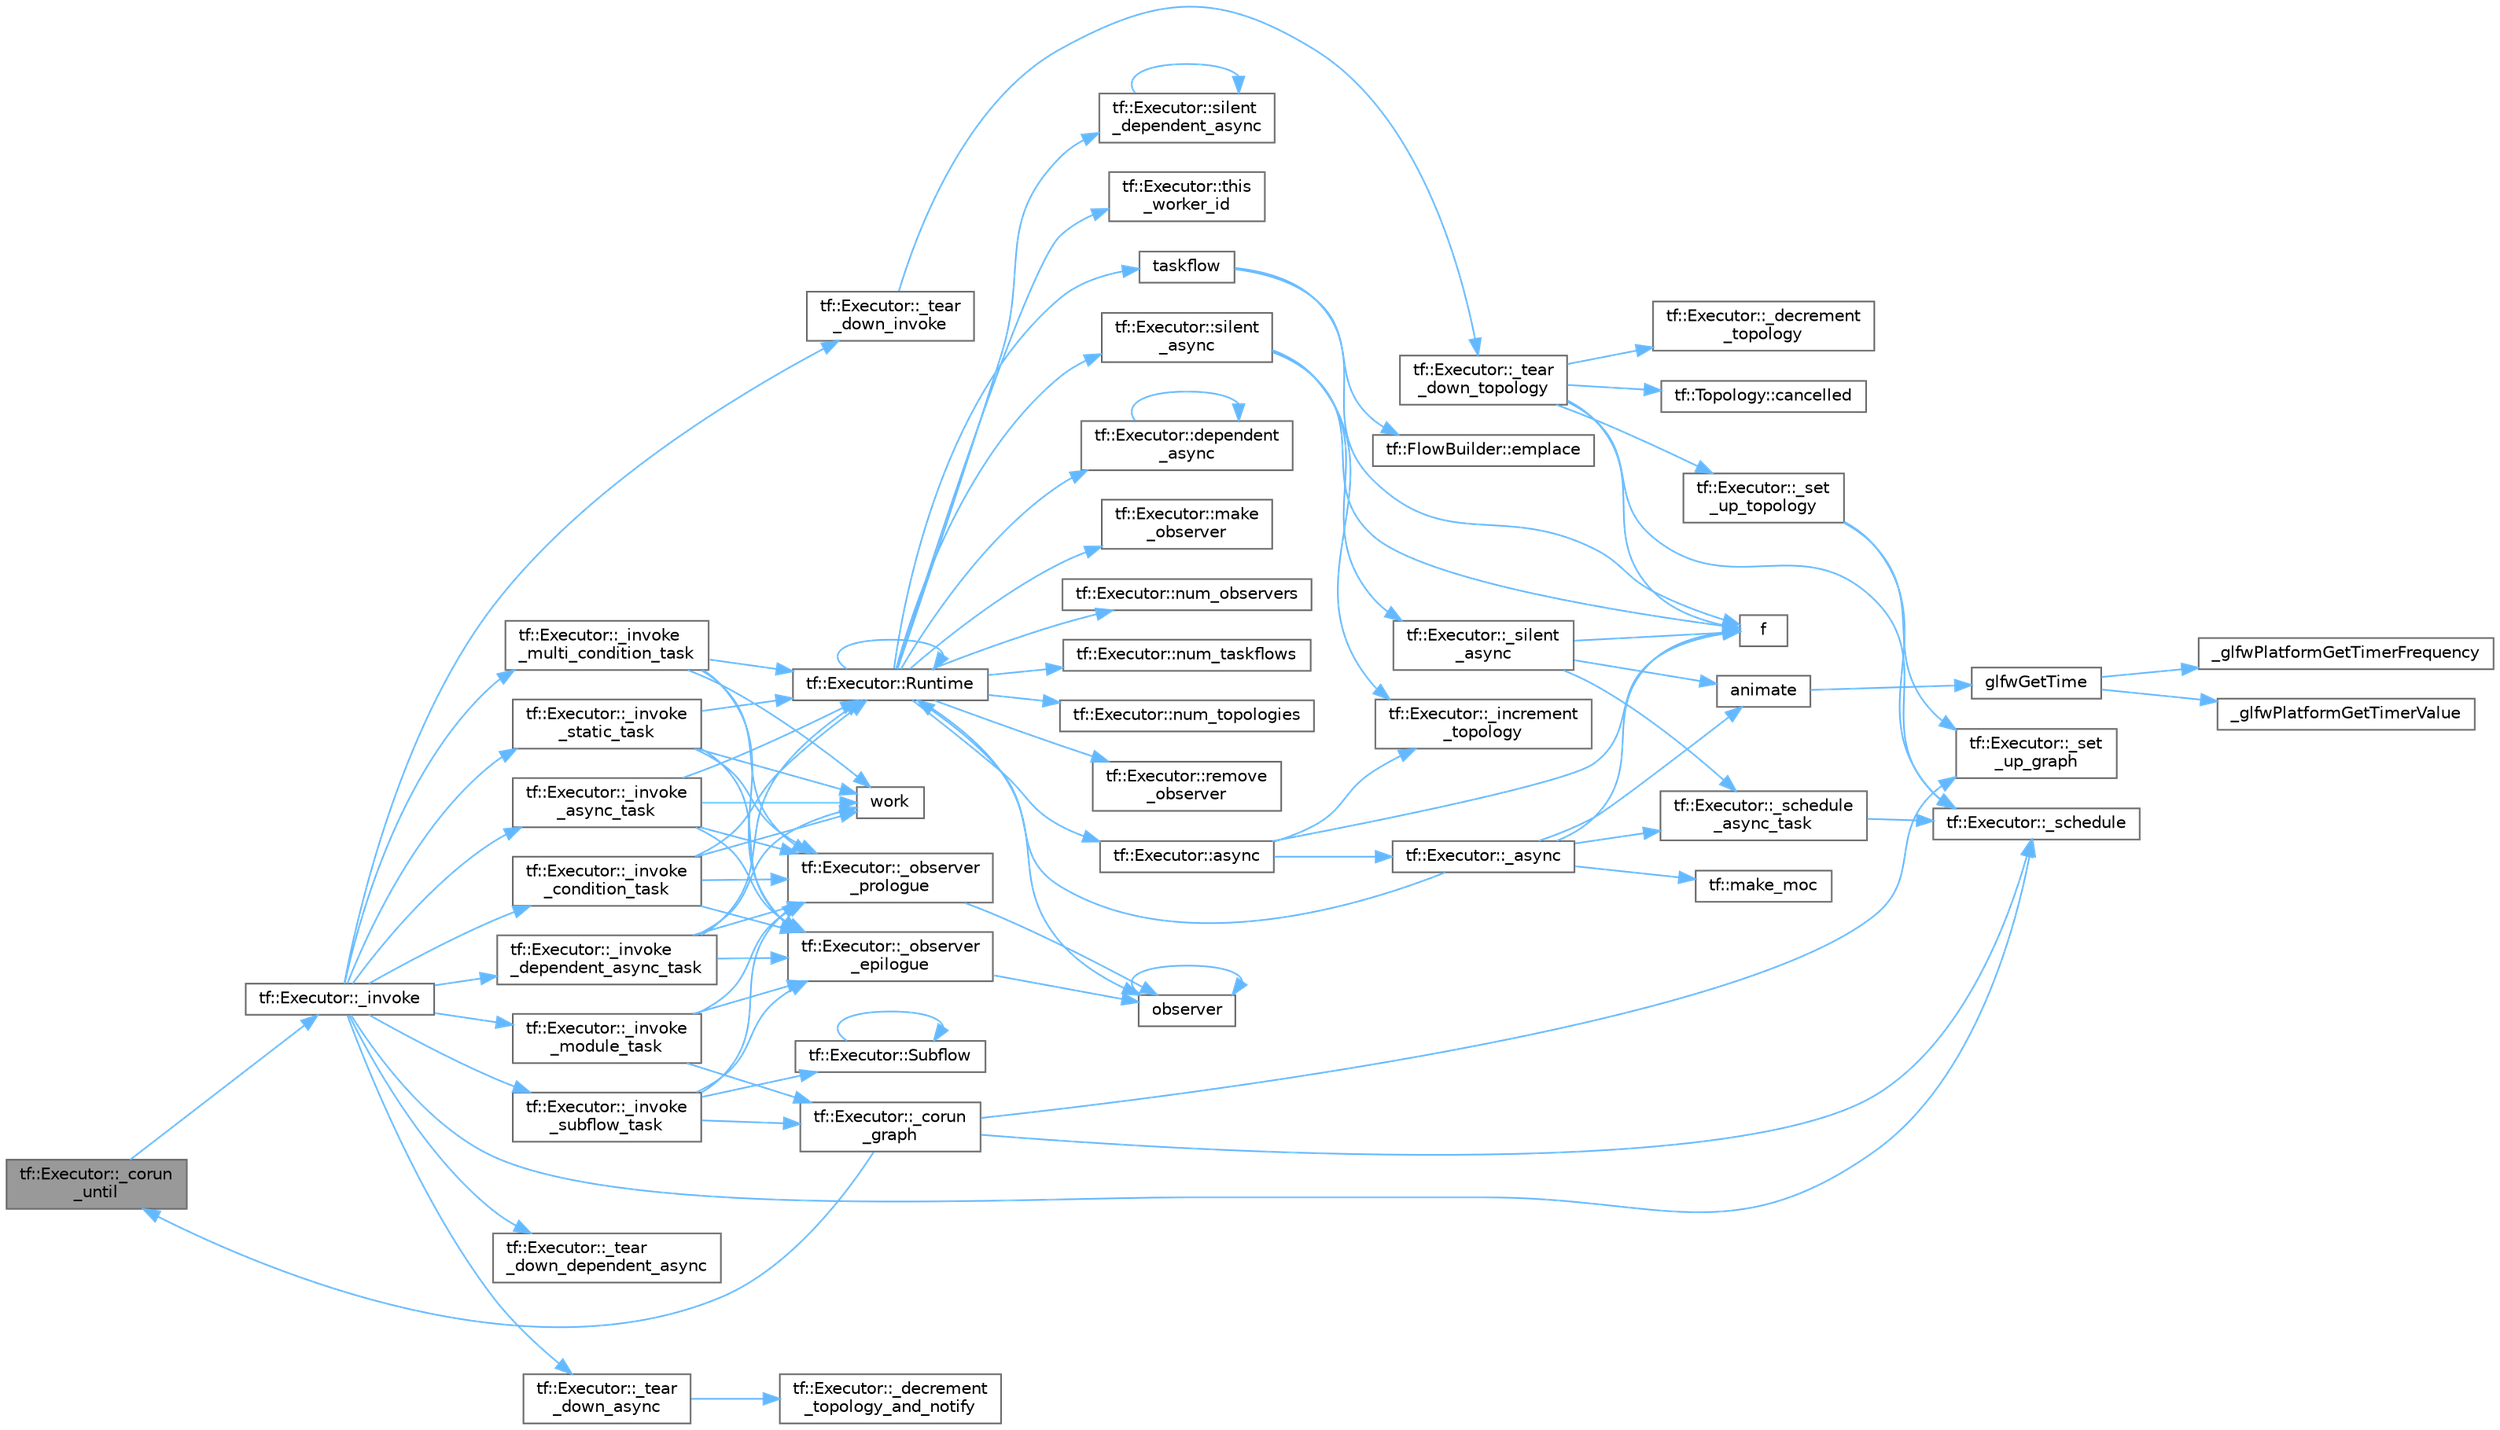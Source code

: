 digraph "tf::Executor::_corun_until"
{
 // LATEX_PDF_SIZE
  bgcolor="transparent";
  edge [fontname=Helvetica,fontsize=10,labelfontname=Helvetica,labelfontsize=10];
  node [fontname=Helvetica,fontsize=10,shape=box,height=0.2,width=0.4];
  rankdir="LR";
  Node1 [id="Node000001",label="tf::Executor::_corun\l_until",height=0.2,width=0.4,color="gray40", fillcolor="grey60", style="filled", fontcolor="black",tooltip=" "];
  Node1 -> Node2 [id="edge1_Node000001_Node000002",color="steelblue1",style="solid",tooltip=" "];
  Node2 [id="Node000002",label="tf::Executor::_invoke",height=0.2,width=0.4,color="grey40", fillcolor="white", style="filled",URL="$classtf_1_1_executor.html#ad16165142908aca9444ea88e65040219",tooltip=" "];
  Node2 -> Node3 [id="edge2_Node000002_Node000003",color="steelblue1",style="solid",tooltip=" "];
  Node3 [id="Node000003",label="tf::Executor::_invoke\l_async_task",height=0.2,width=0.4,color="grey40", fillcolor="white", style="filled",URL="$classtf_1_1_executor.html#a1d1b9bf8ed24dffff65d860ef1627ef3",tooltip=" "];
  Node3 -> Node4 [id="edge3_Node000003_Node000004",color="steelblue1",style="solid",tooltip=" "];
  Node4 [id="Node000004",label="tf::Executor::_observer\l_epilogue",height=0.2,width=0.4,color="grey40", fillcolor="white", style="filled",URL="$classtf_1_1_executor.html#a9cd8c1a72af4477bc0f9575b68ffb16a",tooltip=" "];
  Node4 -> Node5 [id="edge4_Node000004_Node000005",color="steelblue1",style="solid",tooltip=" "];
  Node5 [id="Node000005",label="observer",height=0.2,width=0.4,color="grey40", fillcolor="white", style="filled",URL="$test__basics_8cpp.html#ae362ef40752341c76d5edd1d99e46918",tooltip=" "];
  Node5 -> Node5 [id="edge5_Node000005_Node000005",color="steelblue1",style="solid",tooltip=" "];
  Node3 -> Node6 [id="edge6_Node000003_Node000006",color="steelblue1",style="solid",tooltip=" "];
  Node6 [id="Node000006",label="tf::Executor::_observer\l_prologue",height=0.2,width=0.4,color="grey40", fillcolor="white", style="filled",URL="$classtf_1_1_executor.html#ae023614977a19def9e04cf7212eab65b",tooltip=" "];
  Node6 -> Node5 [id="edge7_Node000006_Node000005",color="steelblue1",style="solid",tooltip=" "];
  Node3 -> Node7 [id="edge8_Node000003_Node000007",color="steelblue1",style="solid",tooltip=" "];
  Node7 [id="Node000007",label="tf::Executor::Runtime",height=0.2,width=0.4,color="grey40", fillcolor="white", style="filled",URL="$classtf_1_1_executor.html#a5b17fd70021887be0e396dd96f9dd5e3",tooltip=" "];
  Node7 -> Node8 [id="edge9_Node000007_Node000008",color="steelblue1",style="solid",tooltip=" "];
  Node8 [id="Node000008",label="tf::Executor::async",height=0.2,width=0.4,color="grey40", fillcolor="white", style="filled",URL="$classtf_1_1_executor.html#af960048056f7c6b5bc71f4f526f05df7",tooltip="creates a parameterized asynchronous task to run the given function"];
  Node8 -> Node9 [id="edge10_Node000008_Node000009",color="steelblue1",style="solid",tooltip=" "];
  Node9 [id="Node000009",label="tf::Executor::_async",height=0.2,width=0.4,color="grey40", fillcolor="white", style="filled",URL="$classtf_1_1_executor.html#ac568bd686aba3bedabe63b42c43d94a8",tooltip=" "];
  Node9 -> Node10 [id="edge11_Node000009_Node000010",color="steelblue1",style="solid",tooltip=" "];
  Node10 [id="Node000010",label="tf::Executor::_schedule\l_async_task",height=0.2,width=0.4,color="grey40", fillcolor="white", style="filled",URL="$classtf_1_1_executor.html#af5acda8c6e9a1564c9d665336ea091d0",tooltip=" "];
  Node10 -> Node11 [id="edge12_Node000010_Node000011",color="steelblue1",style="solid",tooltip=" "];
  Node11 [id="Node000011",label="tf::Executor::_schedule",height=0.2,width=0.4,color="grey40", fillcolor="white", style="filled",URL="$classtf_1_1_executor.html#ab8d98f12a62d10ad6cf1a4011a4d0034",tooltip=" "];
  Node9 -> Node12 [id="edge13_Node000009_Node000012",color="steelblue1",style="solid",tooltip=" "];
  Node12 [id="Node000012",label="animate",height=0.2,width=0.4,color="grey40", fillcolor="white", style="filled",URL="$gears_8c.html#af7a75874690301f56bcd3fa511ba39a8",tooltip=" "];
  Node12 -> Node13 [id="edge14_Node000012_Node000013",color="steelblue1",style="solid",tooltip=" "];
  Node13 [id="Node000013",label="glfwGetTime",height=0.2,width=0.4,color="grey40", fillcolor="white", style="filled",URL="$group__input.html#ga03d4a1039b8662c71eeb40beea8cb622",tooltip="Returns the GLFW time."];
  Node13 -> Node14 [id="edge15_Node000013_Node000014",color="steelblue1",style="solid",tooltip=" "];
  Node14 [id="Node000014",label="_glfwPlatformGetTimerFrequency",height=0.2,width=0.4,color="grey40", fillcolor="white", style="filled",URL="$posix__time_8c.html#ab3fe69b1eec5554114fe774623a15137",tooltip=" "];
  Node13 -> Node15 [id="edge16_Node000013_Node000015",color="steelblue1",style="solid",tooltip=" "];
  Node15 [id="Node000015",label="_glfwPlatformGetTimerValue",height=0.2,width=0.4,color="grey40", fillcolor="white", style="filled",URL="$posix__time_8c.html#a5ee7e09b380d3afdd3c2738b726a2a6e",tooltip=" "];
  Node9 -> Node16 [id="edge17_Node000009_Node000016",color="steelblue1",style="solid",tooltip=" "];
  Node16 [id="Node000016",label="f",height=0.2,width=0.4,color="grey40", fillcolor="white", style="filled",URL="$cxx11__tensor__map_8cpp.html#a7f507fea02198f6cb81c86640c7b1a4e",tooltip=" "];
  Node9 -> Node17 [id="edge18_Node000009_Node000017",color="steelblue1",style="solid",tooltip=" "];
  Node17 [id="Node000017",label="tf::make_moc",height=0.2,width=0.4,color="grey40", fillcolor="white", style="filled",URL="$namespacetf.html#a7ddc987133ce85bd85c883b9e113c71b",tooltip=" "];
  Node9 -> Node7 [id="edge19_Node000009_Node000007",color="steelblue1",style="solid",tooltip=" "];
  Node8 -> Node18 [id="edge20_Node000008_Node000018",color="steelblue1",style="solid",tooltip=" "];
  Node18 [id="Node000018",label="tf::Executor::_increment\l_topology",height=0.2,width=0.4,color="grey40", fillcolor="white", style="filled",URL="$classtf_1_1_executor.html#ab85dc42b3e9b18e4b975bd5e9a8c5e72",tooltip=" "];
  Node8 -> Node16 [id="edge21_Node000008_Node000016",color="steelblue1",style="solid",tooltip=" "];
  Node7 -> Node19 [id="edge22_Node000007_Node000019",color="steelblue1",style="solid",tooltip=" "];
  Node19 [id="Node000019",label="tf::Executor::dependent\l_async",height=0.2,width=0.4,color="grey40", fillcolor="white", style="filled",URL="$classtf_1_1_executor.html#aee02b63d3a91ad5ca5a1c0e71f3e128f",tooltip="runs the given function asynchronously when the given dependents finish"];
  Node19 -> Node19 [id="edge23_Node000019_Node000019",color="steelblue1",style="solid",tooltip=" "];
  Node7 -> Node20 [id="edge24_Node000007_Node000020",color="steelblue1",style="solid",tooltip=" "];
  Node20 [id="Node000020",label="tf::Executor::make\l_observer",height=0.2,width=0.4,color="grey40", fillcolor="white", style="filled",URL="$classtf_1_1_executor.html#aff77def96ae740d648dd84e571237c83",tooltip="constructs an observer to inspect the activities of worker threads"];
  Node7 -> Node21 [id="edge25_Node000007_Node000021",color="steelblue1",style="solid",tooltip=" "];
  Node21 [id="Node000021",label="tf::Executor::num_observers",height=0.2,width=0.4,color="grey40", fillcolor="white", style="filled",URL="$classtf_1_1_executor.html#affec621aae59d73fc188ef454008fda2",tooltip="queries the number of observers"];
  Node7 -> Node22 [id="edge26_Node000007_Node000022",color="steelblue1",style="solid",tooltip=" "];
  Node22 [id="Node000022",label="tf::Executor::num_taskflows",height=0.2,width=0.4,color="grey40", fillcolor="white", style="filled",URL="$classtf_1_1_executor.html#a5fb438dc0f7b9e1ae2fe3f240c82f174",tooltip="queries the number of running taskflows with moved ownership"];
  Node7 -> Node23 [id="edge27_Node000007_Node000023",color="steelblue1",style="solid",tooltip=" "];
  Node23 [id="Node000023",label="tf::Executor::num_topologies",height=0.2,width=0.4,color="grey40", fillcolor="white", style="filled",URL="$classtf_1_1_executor.html#a6d6c28ed58211e4c27a99571e5bf0b6c",tooltip="queries the number of running topologies at the time of this call"];
  Node7 -> Node5 [id="edge28_Node000007_Node000005",color="steelblue1",style="solid",tooltip=" "];
  Node7 -> Node24 [id="edge29_Node000007_Node000024",color="steelblue1",style="solid",tooltip=" "];
  Node24 [id="Node000024",label="tf::Executor::remove\l_observer",height=0.2,width=0.4,color="grey40", fillcolor="white", style="filled",URL="$classtf_1_1_executor.html#a31081f492c376f7b798de0e430534531",tooltip="removes an observer from the executor"];
  Node7 -> Node7 [id="edge30_Node000007_Node000007",color="steelblue1",style="solid",tooltip=" "];
  Node7 -> Node25 [id="edge31_Node000007_Node000025",color="steelblue1",style="solid",tooltip=" "];
  Node25 [id="Node000025",label="tf::Executor::silent\l_async",height=0.2,width=0.4,color="grey40", fillcolor="white", style="filled",URL="$classtf_1_1_executor.html#a0461cb2c459c9f9473c72af06af9c701",tooltip="similar to tf::Executor::async but does not return a future object"];
  Node25 -> Node18 [id="edge32_Node000025_Node000018",color="steelblue1",style="solid",tooltip=" "];
  Node25 -> Node26 [id="edge33_Node000025_Node000026",color="steelblue1",style="solid",tooltip=" "];
  Node26 [id="Node000026",label="tf::Executor::_silent\l_async",height=0.2,width=0.4,color="grey40", fillcolor="white", style="filled",URL="$classtf_1_1_executor.html#aa3b32388be14b03249de29bae34b7b52",tooltip=" "];
  Node26 -> Node10 [id="edge34_Node000026_Node000010",color="steelblue1",style="solid",tooltip=" "];
  Node26 -> Node12 [id="edge35_Node000026_Node000012",color="steelblue1",style="solid",tooltip=" "];
  Node26 -> Node16 [id="edge36_Node000026_Node000016",color="steelblue1",style="solid",tooltip=" "];
  Node25 -> Node16 [id="edge37_Node000025_Node000016",color="steelblue1",style="solid",tooltip=" "];
  Node7 -> Node27 [id="edge38_Node000007_Node000027",color="steelblue1",style="solid",tooltip=" "];
  Node27 [id="Node000027",label="tf::Executor::silent\l_dependent_async",height=0.2,width=0.4,color="grey40", fillcolor="white", style="filled",URL="$classtf_1_1_executor.html#a0e2d792f28136b8227b413d0c27d5c7f",tooltip="runs the given function asynchronously when the given dependents finish"];
  Node27 -> Node27 [id="edge39_Node000027_Node000027",color="steelblue1",style="solid",tooltip=" "];
  Node7 -> Node28 [id="edge40_Node000007_Node000028",color="steelblue1",style="solid",tooltip=" "];
  Node28 [id="Node000028",label="taskflow",height=0.2,width=0.4,color="grey40", fillcolor="white", style="filled",URL="$sandbox_2jacobi_2taskflow_8cpp.html#a47af48e377b7c0ac855c12acd5b69b1e",tooltip=" "];
  Node28 -> Node29 [id="edge41_Node000028_Node000029",color="steelblue1",style="solid",tooltip=" "];
  Node29 [id="Node000029",label="tf::FlowBuilder::emplace",height=0.2,width=0.4,color="grey40", fillcolor="white", style="filled",URL="$classtf_1_1_flow_builder.html#a60d7a666cab71ecfa3010b2efb0d6b57",tooltip="creates a static task"];
  Node28 -> Node16 [id="edge42_Node000028_Node000016",color="steelblue1",style="solid",tooltip=" "];
  Node7 -> Node30 [id="edge43_Node000007_Node000030",color="steelblue1",style="solid",tooltip=" "];
  Node30 [id="Node000030",label="tf::Executor::this\l_worker_id",height=0.2,width=0.4,color="grey40", fillcolor="white", style="filled",URL="$classtf_1_1_executor.html#a6487d589cb1f6b078b69fd3bb1082345",tooltip="queries the id of the caller thread in this executor"];
  Node3 -> Node31 [id="edge44_Node000003_Node000031",color="steelblue1",style="solid",tooltip=" "];
  Node31 [id="Node000031",label="work",height=0.2,width=0.4,color="grey40", fillcolor="white", style="filled",URL="$graph__pipeline_2levelgraph_8hpp.html#aa24fdf691a71c708fccdc6e29a805b42",tooltip=" "];
  Node2 -> Node32 [id="edge45_Node000002_Node000032",color="steelblue1",style="solid",tooltip=" "];
  Node32 [id="Node000032",label="tf::Executor::_invoke\l_condition_task",height=0.2,width=0.4,color="grey40", fillcolor="white", style="filled",URL="$classtf_1_1_executor.html#afa6be6aab23ff4b2a293a2245818916d",tooltip=" "];
  Node32 -> Node4 [id="edge46_Node000032_Node000004",color="steelblue1",style="solid",tooltip=" "];
  Node32 -> Node6 [id="edge47_Node000032_Node000006",color="steelblue1",style="solid",tooltip=" "];
  Node32 -> Node7 [id="edge48_Node000032_Node000007",color="steelblue1",style="solid",tooltip=" "];
  Node32 -> Node31 [id="edge49_Node000032_Node000031",color="steelblue1",style="solid",tooltip=" "];
  Node2 -> Node33 [id="edge50_Node000002_Node000033",color="steelblue1",style="solid",tooltip=" "];
  Node33 [id="Node000033",label="tf::Executor::_invoke\l_dependent_async_task",height=0.2,width=0.4,color="grey40", fillcolor="white", style="filled",URL="$classtf_1_1_executor.html#a776d2c0b21b8811c2f83abf45e3d0d90",tooltip=" "];
  Node33 -> Node4 [id="edge51_Node000033_Node000004",color="steelblue1",style="solid",tooltip=" "];
  Node33 -> Node6 [id="edge52_Node000033_Node000006",color="steelblue1",style="solid",tooltip=" "];
  Node33 -> Node7 [id="edge53_Node000033_Node000007",color="steelblue1",style="solid",tooltip=" "];
  Node33 -> Node31 [id="edge54_Node000033_Node000031",color="steelblue1",style="solid",tooltip=" "];
  Node2 -> Node34 [id="edge55_Node000002_Node000034",color="steelblue1",style="solid",tooltip=" "];
  Node34 [id="Node000034",label="tf::Executor::_invoke\l_module_task",height=0.2,width=0.4,color="grey40", fillcolor="white", style="filled",URL="$classtf_1_1_executor.html#a429fed7f063b23a633e1657a43f1fd0e",tooltip=" "];
  Node34 -> Node35 [id="edge56_Node000034_Node000035",color="steelblue1",style="solid",tooltip=" "];
  Node35 [id="Node000035",label="tf::Executor::_corun\l_graph",height=0.2,width=0.4,color="grey40", fillcolor="white", style="filled",URL="$classtf_1_1_executor.html#a6202243d809e524d196a9c0e3092ce41",tooltip=" "];
  Node35 -> Node1 [id="edge57_Node000035_Node000001",color="steelblue1",style="solid",tooltip=" "];
  Node35 -> Node11 [id="edge58_Node000035_Node000011",color="steelblue1",style="solid",tooltip=" "];
  Node35 -> Node36 [id="edge59_Node000035_Node000036",color="steelblue1",style="solid",tooltip=" "];
  Node36 [id="Node000036",label="tf::Executor::_set\l_up_graph",height=0.2,width=0.4,color="grey40", fillcolor="white", style="filled",URL="$classtf_1_1_executor.html#a9c5bd85f2a5a266ae9cd27e5aaf2f14e",tooltip=" "];
  Node34 -> Node4 [id="edge60_Node000034_Node000004",color="steelblue1",style="solid",tooltip=" "];
  Node34 -> Node6 [id="edge61_Node000034_Node000006",color="steelblue1",style="solid",tooltip=" "];
  Node2 -> Node37 [id="edge62_Node000002_Node000037",color="steelblue1",style="solid",tooltip=" "];
  Node37 [id="Node000037",label="tf::Executor::_invoke\l_multi_condition_task",height=0.2,width=0.4,color="grey40", fillcolor="white", style="filled",URL="$classtf_1_1_executor.html#a19b3f10d4eab40143d3f76b946ded252",tooltip=" "];
  Node37 -> Node4 [id="edge63_Node000037_Node000004",color="steelblue1",style="solid",tooltip=" "];
  Node37 -> Node6 [id="edge64_Node000037_Node000006",color="steelblue1",style="solid",tooltip=" "];
  Node37 -> Node7 [id="edge65_Node000037_Node000007",color="steelblue1",style="solid",tooltip=" "];
  Node37 -> Node31 [id="edge66_Node000037_Node000031",color="steelblue1",style="solid",tooltip=" "];
  Node2 -> Node38 [id="edge67_Node000002_Node000038",color="steelblue1",style="solid",tooltip=" "];
  Node38 [id="Node000038",label="tf::Executor::_invoke\l_static_task",height=0.2,width=0.4,color="grey40", fillcolor="white", style="filled",URL="$classtf_1_1_executor.html#ac243d2a08b5a4a75dd440dc063b886ce",tooltip=" "];
  Node38 -> Node4 [id="edge68_Node000038_Node000004",color="steelblue1",style="solid",tooltip=" "];
  Node38 -> Node6 [id="edge69_Node000038_Node000006",color="steelblue1",style="solid",tooltip=" "];
  Node38 -> Node7 [id="edge70_Node000038_Node000007",color="steelblue1",style="solid",tooltip=" "];
  Node38 -> Node31 [id="edge71_Node000038_Node000031",color="steelblue1",style="solid",tooltip=" "];
  Node2 -> Node39 [id="edge72_Node000002_Node000039",color="steelblue1",style="solid",tooltip=" "];
  Node39 [id="Node000039",label="tf::Executor::_invoke\l_subflow_task",height=0.2,width=0.4,color="grey40", fillcolor="white", style="filled",URL="$classtf_1_1_executor.html#a726a11d174f98f4200e0022a17ece959",tooltip=" "];
  Node39 -> Node35 [id="edge73_Node000039_Node000035",color="steelblue1",style="solid",tooltip=" "];
  Node39 -> Node4 [id="edge74_Node000039_Node000004",color="steelblue1",style="solid",tooltip=" "];
  Node39 -> Node6 [id="edge75_Node000039_Node000006",color="steelblue1",style="solid",tooltip=" "];
  Node39 -> Node40 [id="edge76_Node000039_Node000040",color="steelblue1",style="solid",tooltip=" "];
  Node40 [id="Node000040",label="tf::Executor::Subflow",height=0.2,width=0.4,color="grey40", fillcolor="white", style="filled",URL="$classtf_1_1_executor.html#a16f3b433d11b0607ff9824676c178027",tooltip=" "];
  Node40 -> Node40 [id="edge77_Node000040_Node000040",color="steelblue1",style="solid",tooltip=" "];
  Node2 -> Node11 [id="edge78_Node000002_Node000011",color="steelblue1",style="solid",tooltip=" "];
  Node2 -> Node41 [id="edge79_Node000002_Node000041",color="steelblue1",style="solid",tooltip=" "];
  Node41 [id="Node000041",label="tf::Executor::_tear\l_down_async",height=0.2,width=0.4,color="grey40", fillcolor="white", style="filled",URL="$classtf_1_1_executor.html#a42e7db3fc43e1c5479e30e8d83da9e74",tooltip=" "];
  Node41 -> Node42 [id="edge80_Node000041_Node000042",color="steelblue1",style="solid",tooltip=" "];
  Node42 [id="Node000042",label="tf::Executor::_decrement\l_topology_and_notify",height=0.2,width=0.4,color="grey40", fillcolor="white", style="filled",URL="$classtf_1_1_executor.html#a08945917285cd57d33efc99530fbd384",tooltip=" "];
  Node2 -> Node43 [id="edge81_Node000002_Node000043",color="steelblue1",style="solid",tooltip=" "];
  Node43 [id="Node000043",label="tf::Executor::_tear\l_down_dependent_async",height=0.2,width=0.4,color="grey40", fillcolor="white", style="filled",URL="$classtf_1_1_executor.html#a5a745396246598bb55acb9dd3a4b6c25",tooltip=" "];
  Node2 -> Node44 [id="edge82_Node000002_Node000044",color="steelblue1",style="solid",tooltip=" "];
  Node44 [id="Node000044",label="tf::Executor::_tear\l_down_invoke",height=0.2,width=0.4,color="grey40", fillcolor="white", style="filled",URL="$classtf_1_1_executor.html#a17fe8e0f32892cf2848611bca7566378",tooltip=" "];
  Node44 -> Node45 [id="edge83_Node000044_Node000045",color="steelblue1",style="solid",tooltip=" "];
  Node45 [id="Node000045",label="tf::Executor::_tear\l_down_topology",height=0.2,width=0.4,color="grey40", fillcolor="white", style="filled",URL="$classtf_1_1_executor.html#a76be884d38d1bb8f9b8bba488c901b4b",tooltip=" "];
  Node45 -> Node46 [id="edge84_Node000045_Node000046",color="steelblue1",style="solid",tooltip=" "];
  Node46 [id="Node000046",label="tf::Executor::_decrement\l_topology",height=0.2,width=0.4,color="grey40", fillcolor="white", style="filled",URL="$classtf_1_1_executor.html#a8728f22f6d177fad84ce667e02a7a3b9",tooltip=" "];
  Node45 -> Node11 [id="edge85_Node000045_Node000011",color="steelblue1",style="solid",tooltip=" "];
  Node45 -> Node47 [id="edge86_Node000045_Node000047",color="steelblue1",style="solid",tooltip=" "];
  Node47 [id="Node000047",label="tf::Executor::_set\l_up_topology",height=0.2,width=0.4,color="grey40", fillcolor="white", style="filled",URL="$classtf_1_1_executor.html#a723daf897c5d3d3517583cb4c62654ee",tooltip=" "];
  Node47 -> Node11 [id="edge87_Node000047_Node000011",color="steelblue1",style="solid",tooltip=" "];
  Node47 -> Node36 [id="edge88_Node000047_Node000036",color="steelblue1",style="solid",tooltip=" "];
  Node45 -> Node48 [id="edge89_Node000045_Node000048",color="steelblue1",style="solid",tooltip=" "];
  Node48 [id="Node000048",label="tf::Topology::cancelled",height=0.2,width=0.4,color="grey40", fillcolor="white", style="filled",URL="$classtf_1_1_topology.html#a5f3f05242bb1c9f2a168fc124fccec6f",tooltip=" "];
  Node45 -> Node16 [id="edge90_Node000045_Node000016",color="steelblue1",style="solid",tooltip=" "];
}

